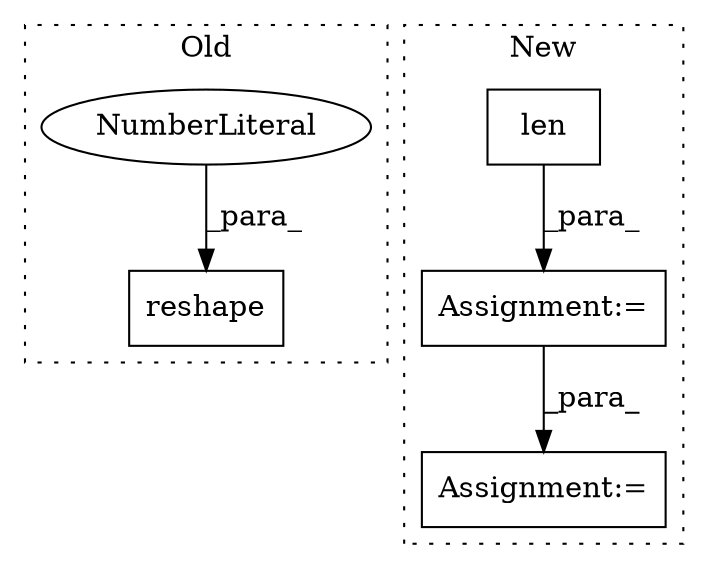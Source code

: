digraph G {
subgraph cluster0 {
1 [label="reshape" a="32" s="1651,1676" l="8,1" shape="box"];
5 [label="NumberLiteral" a="34" s="1675" l="1" shape="ellipse"];
label = "Old";
style="dotted";
}
subgraph cluster1 {
2 [label="len" a="32" s="744,768" l="4,1" shape="box"];
3 [label="Assignment:=" a="7" s="1397" l="1" shape="box"];
4 [label="Assignment:=" a="7" s="1345" l="1" shape="box"];
label = "New";
style="dotted";
}
2 -> 4 [label="_para_"];
4 -> 3 [label="_para_"];
5 -> 1 [label="_para_"];
}